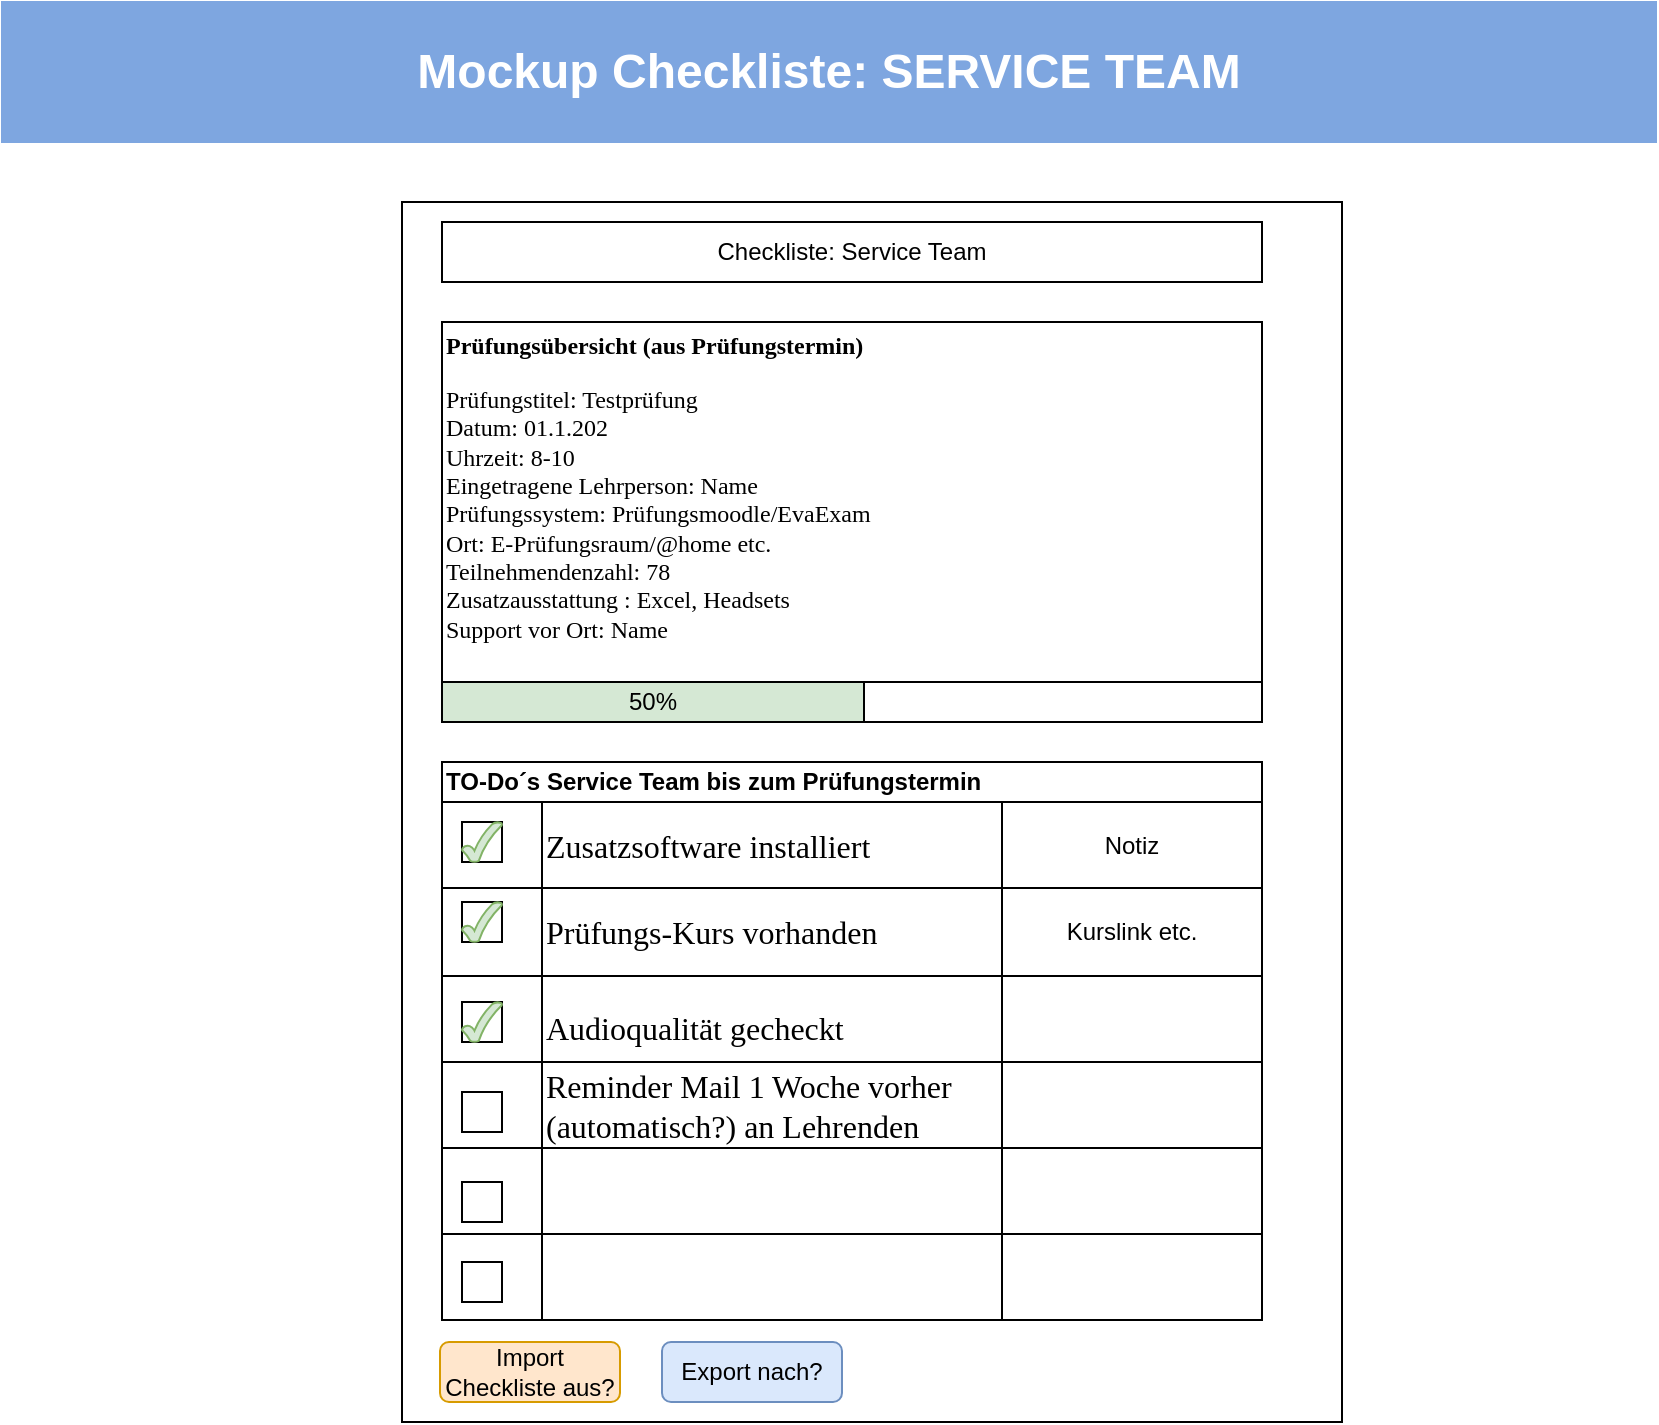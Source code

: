 <mxfile version="24.7.4">
  <diagram name="Seite-1" id="QePmAiiE0mgy76Y-YjiM">
    <mxGraphModel dx="1434" dy="772" grid="1" gridSize="10" guides="1" tooltips="1" connect="1" arrows="1" fold="1" page="1" pageScale="1" pageWidth="827" pageHeight="1169" math="0" shadow="0">
      <root>
        <mxCell id="0" />
        <mxCell id="1" parent="0" />
        <mxCell id="oy0ywMP4_1u3T_L_3BSF-1" value="&lt;font style=&quot;font-size: 24px;&quot; color=&quot;#ffffff&quot;&gt;&lt;b&gt;Mockup Checkliste: SERVICE TEAM&lt;/b&gt;&lt;/font&gt;" style="rounded=0;whiteSpace=wrap;html=1;fillColor=#7EA6E0;strokeColor=#7EA6E0;" parent="1" vertex="1">
          <mxGeometry y="20" width="827" height="70" as="geometry" />
        </mxCell>
        <mxCell id="zUiShujMp0SEYhunsbVT-1" value="" style="rounded=0;whiteSpace=wrap;html=1;" vertex="1" parent="1">
          <mxGeometry x="200" y="120" width="470" height="610" as="geometry" />
        </mxCell>
        <mxCell id="zUiShujMp0SEYhunsbVT-2" value="Checkliste: Service Team" style="rounded=0;whiteSpace=wrap;html=1;" vertex="1" parent="1">
          <mxGeometry x="220" y="130" width="410" height="30" as="geometry" />
        </mxCell>
        <mxCell id="zUiShujMp0SEYhunsbVT-3" value="&lt;p class=&quot;MsoNormal&quot;&gt;&lt;b style=&quot;mso-bidi-font-weight:normal&quot;&gt;&lt;font face=&quot;omEwTt3iOOV243laJ29D&quot;&gt;Prüfungsübersicht (aus Prüfungstermin)&lt;/font&gt;&lt;/b&gt;&lt;/p&gt;&lt;p class=&quot;MsoNormal&quot;&gt;&lt;font face=&quot;omEwTt3iOOV243laJ29D&quot;&gt;Prüfungstitel: Testprüfung&lt;br&gt;&lt;/font&gt;&lt;span style=&quot;font-family: omEwTt3iOOV243laJ29D; background-color: initial;&quot;&gt;Datum: 01.1.202&lt;br&gt;&lt;/span&gt;&lt;span style=&quot;font-family: omEwTt3iOOV243laJ29D; background-color: initial;&quot;&gt;Uhrzeit: 8-10&lt;br&gt;&lt;/span&gt;&lt;span style=&quot;font-family: omEwTt3iOOV243laJ29D; background-color: initial;&quot;&gt;Eingetragene Lehrperson: Name&lt;br&gt;&lt;/span&gt;&lt;span style=&quot;font-family: omEwTt3iOOV243laJ29D; background-color: initial;&quot;&gt;Prüfungssystem: Prüfungsmoodle/EvaExam&lt;br&gt;&lt;/span&gt;&lt;span style=&quot;font-family: omEwTt3iOOV243laJ29D; background-color: initial;&quot;&gt;Ort: E-Prüfungsraum/@home etc.&lt;br&gt;&lt;/span&gt;&lt;span style=&quot;background-color: initial; font-family: omEwTt3iOOV243laJ29D;&quot;&gt;Teilnehmendenzahl: 78&lt;br&gt;&lt;/span&gt;&lt;span style=&quot;background-color: initial; font-family: omEwTt3iOOV243laJ29D;&quot;&gt;Zusatzausstattung : Excel, Headsets&lt;br&gt;&lt;/span&gt;&lt;span style=&quot;background-color: initial; font-family: omEwTt3iOOV243laJ29D;&quot;&gt;Support vor Ort: Name&lt;/span&gt;&lt;/p&gt;&lt;div&gt;&lt;br&gt;&lt;/div&gt;" style="rounded=0;whiteSpace=wrap;html=1;align=left;" vertex="1" parent="1">
          <mxGeometry x="220" y="180" width="410" height="180" as="geometry" />
        </mxCell>
        <mxCell id="zUiShujMp0SEYhunsbVT-30" value="" style="shape=table;startSize=0;container=1;collapsible=0;childLayout=tableLayout;align=left;" vertex="1" parent="1">
          <mxGeometry x="220" y="420" width="410" height="259" as="geometry" />
        </mxCell>
        <mxCell id="zUiShujMp0SEYhunsbVT-31" value="" style="shape=tableRow;horizontal=0;startSize=0;swimlaneHead=0;swimlaneBody=0;strokeColor=inherit;top=0;left=0;bottom=0;right=0;collapsible=0;dropTarget=0;fillColor=none;points=[[0,0.5],[1,0.5]];portConstraint=eastwest;align=left;" vertex="1" parent="zUiShujMp0SEYhunsbVT-30">
          <mxGeometry width="410" height="43" as="geometry" />
        </mxCell>
        <mxCell id="zUiShujMp0SEYhunsbVT-32" value="" style="shape=partialRectangle;html=1;whiteSpace=wrap;connectable=0;strokeColor=inherit;overflow=hidden;fillColor=none;top=0;left=0;bottom=0;right=0;pointerEvents=1;" vertex="1" parent="zUiShujMp0SEYhunsbVT-31">
          <mxGeometry width="50" height="43" as="geometry">
            <mxRectangle width="50" height="43" as="alternateBounds" />
          </mxGeometry>
        </mxCell>
        <mxCell id="zUiShujMp0SEYhunsbVT-33" value="&lt;span style=&quot;font-size:12.0pt;font-family:Akkurat-Light;&lt;br/&gt;mso-fareast-font-family:&amp;quot;Times New Roman&amp;quot;;mso-fareast-theme-font:minor-fareast;&lt;br/&gt;mso-bidi-font-family:&amp;quot;Times New Roman&amp;quot;;mso-ansi-language:DE;mso-fareast-language:&lt;br/&gt;DE;mso-bidi-language:AR-SA&quot;&gt;Zusatzsoftware installiert&lt;/span&gt;" style="shape=partialRectangle;html=1;whiteSpace=wrap;connectable=0;strokeColor=inherit;overflow=hidden;fillColor=none;top=0;left=0;bottom=0;right=0;pointerEvents=1;align=left;" vertex="1" parent="zUiShujMp0SEYhunsbVT-31">
          <mxGeometry x="50" width="230" height="43" as="geometry">
            <mxRectangle width="230" height="43" as="alternateBounds" />
          </mxGeometry>
        </mxCell>
        <mxCell id="zUiShujMp0SEYhunsbVT-64" value="Notiz" style="shape=partialRectangle;html=1;whiteSpace=wrap;connectable=0;strokeColor=inherit;overflow=hidden;fillColor=none;top=0;left=0;bottom=0;right=0;pointerEvents=1;" vertex="1" parent="zUiShujMp0SEYhunsbVT-31">
          <mxGeometry x="280" width="130" height="43" as="geometry">
            <mxRectangle width="130" height="43" as="alternateBounds" />
          </mxGeometry>
        </mxCell>
        <mxCell id="zUiShujMp0SEYhunsbVT-34" value="" style="shape=tableRow;horizontal=0;startSize=0;swimlaneHead=0;swimlaneBody=0;strokeColor=inherit;top=0;left=0;bottom=0;right=0;collapsible=0;dropTarget=0;fillColor=none;points=[[0,0.5],[1,0.5]];portConstraint=eastwest;" vertex="1" parent="zUiShujMp0SEYhunsbVT-30">
          <mxGeometry y="43" width="410" height="44" as="geometry" />
        </mxCell>
        <mxCell id="zUiShujMp0SEYhunsbVT-35" value="" style="shape=partialRectangle;html=1;whiteSpace=wrap;connectable=0;strokeColor=inherit;overflow=hidden;fillColor=none;top=0;left=0;bottom=0;right=0;pointerEvents=1;" vertex="1" parent="zUiShujMp0SEYhunsbVT-34">
          <mxGeometry width="50" height="44" as="geometry">
            <mxRectangle width="50" height="44" as="alternateBounds" />
          </mxGeometry>
        </mxCell>
        <mxCell id="zUiShujMp0SEYhunsbVT-36" value="&lt;span style=&quot;font-size:12.0pt;font-family:Akkurat-Light;&lt;br/&gt;mso-fareast-font-family:&amp;quot;Times New Roman&amp;quot;;mso-fareast-theme-font:minor-fareast;&lt;br/&gt;mso-bidi-font-family:&amp;quot;Times New Roman&amp;quot;;mso-ansi-language:DE;mso-fareast-language:&lt;br/&gt;DE;mso-bidi-language:AR-SA&quot;&gt;Prüfungs-Kurs vorhanden&lt;/span&gt;" style="shape=partialRectangle;html=1;whiteSpace=wrap;connectable=0;strokeColor=inherit;overflow=hidden;fillColor=none;top=0;left=0;bottom=0;right=0;pointerEvents=1;align=left;" vertex="1" parent="zUiShujMp0SEYhunsbVT-34">
          <mxGeometry x="50" width="230" height="44" as="geometry">
            <mxRectangle width="230" height="44" as="alternateBounds" />
          </mxGeometry>
        </mxCell>
        <mxCell id="zUiShujMp0SEYhunsbVT-65" value="Kurslink etc." style="shape=partialRectangle;html=1;whiteSpace=wrap;connectable=0;strokeColor=inherit;overflow=hidden;fillColor=none;top=0;left=0;bottom=0;right=0;pointerEvents=1;" vertex="1" parent="zUiShujMp0SEYhunsbVT-34">
          <mxGeometry x="280" width="130" height="44" as="geometry">
            <mxRectangle width="130" height="44" as="alternateBounds" />
          </mxGeometry>
        </mxCell>
        <mxCell id="zUiShujMp0SEYhunsbVT-37" value="" style="shape=tableRow;horizontal=0;startSize=0;swimlaneHead=0;swimlaneBody=0;strokeColor=inherit;top=0;left=0;bottom=0;right=0;collapsible=0;dropTarget=0;fillColor=none;points=[[0,0.5],[1,0.5]];portConstraint=eastwest;" vertex="1" parent="zUiShujMp0SEYhunsbVT-30">
          <mxGeometry y="87" width="410" height="43" as="geometry" />
        </mxCell>
        <mxCell id="zUiShujMp0SEYhunsbVT-38" value="" style="shape=partialRectangle;html=1;whiteSpace=wrap;connectable=0;strokeColor=inherit;overflow=hidden;fillColor=none;top=0;left=0;bottom=0;right=0;pointerEvents=1;" vertex="1" parent="zUiShujMp0SEYhunsbVT-37">
          <mxGeometry width="50" height="43" as="geometry">
            <mxRectangle width="50" height="43" as="alternateBounds" />
          </mxGeometry>
        </mxCell>
        <mxCell id="zUiShujMp0SEYhunsbVT-39" value="&#xa;&lt;span style=&quot;font-size:12.0pt;font-family:Akkurat-Light;&#xa;mso-fareast-font-family:&amp;quot;Times New Roman&amp;quot;;mso-fareast-theme-font:minor-fareast;&#xa;mso-bidi-font-family:&amp;quot;Times New Roman&amp;quot;;mso-ansi-language:DE;mso-fareast-language:&#xa;DE;mso-bidi-language:AR-SA&quot;&gt;Audioqualität gecheckt &lt;/span&gt;&#xa;&#xa;&#xa;&#xa;" style="shape=partialRectangle;html=1;whiteSpace=wrap;connectable=0;strokeColor=inherit;overflow=hidden;fillColor=none;top=0;left=0;bottom=0;right=0;pointerEvents=1;align=left;" vertex="1" parent="zUiShujMp0SEYhunsbVT-37">
          <mxGeometry x="50" width="230" height="43" as="geometry">
            <mxRectangle width="230" height="43" as="alternateBounds" />
          </mxGeometry>
        </mxCell>
        <mxCell id="zUiShujMp0SEYhunsbVT-66" style="shape=partialRectangle;html=1;whiteSpace=wrap;connectable=0;strokeColor=inherit;overflow=hidden;fillColor=none;top=0;left=0;bottom=0;right=0;pointerEvents=1;" vertex="1" parent="zUiShujMp0SEYhunsbVT-37">
          <mxGeometry x="280" width="130" height="43" as="geometry">
            <mxRectangle width="130" height="43" as="alternateBounds" />
          </mxGeometry>
        </mxCell>
        <mxCell id="zUiShujMp0SEYhunsbVT-52" style="shape=tableRow;horizontal=0;startSize=0;swimlaneHead=0;swimlaneBody=0;strokeColor=inherit;top=0;left=0;bottom=0;right=0;collapsible=0;dropTarget=0;fillColor=none;points=[[0,0.5],[1,0.5]];portConstraint=eastwest;" vertex="1" parent="zUiShujMp0SEYhunsbVT-30">
          <mxGeometry y="130" width="410" height="43" as="geometry" />
        </mxCell>
        <mxCell id="zUiShujMp0SEYhunsbVT-53" style="shape=partialRectangle;html=1;whiteSpace=wrap;connectable=0;strokeColor=inherit;overflow=hidden;fillColor=none;top=0;left=0;bottom=0;right=0;pointerEvents=1;" vertex="1" parent="zUiShujMp0SEYhunsbVT-52">
          <mxGeometry width="50" height="43" as="geometry">
            <mxRectangle width="50" height="43" as="alternateBounds" />
          </mxGeometry>
        </mxCell>
        <mxCell id="zUiShujMp0SEYhunsbVT-54" value="&lt;span style=&quot;font-size:12.0pt;font-family:Akkurat-Light;&lt;br/&gt;mso-fareast-font-family:&amp;quot;Times New Roman&amp;quot;;mso-fareast-theme-font:minor-fareast;&lt;br/&gt;mso-bidi-font-family:&amp;quot;Times New Roman&amp;quot;;mso-ansi-language:DE;mso-fareast-language:&lt;br/&gt;DE;mso-bidi-language:AR-SA&quot;&gt;Reminder Mail 1 Woche vorher (automatisch?) an Lehrenden&lt;/span&gt;" style="shape=partialRectangle;html=1;whiteSpace=wrap;connectable=0;strokeColor=inherit;overflow=hidden;fillColor=none;top=0;left=0;bottom=0;right=0;pointerEvents=1;align=left;" vertex="1" parent="zUiShujMp0SEYhunsbVT-52">
          <mxGeometry x="50" width="230" height="43" as="geometry">
            <mxRectangle width="230" height="43" as="alternateBounds" />
          </mxGeometry>
        </mxCell>
        <mxCell id="zUiShujMp0SEYhunsbVT-67" style="shape=partialRectangle;html=1;whiteSpace=wrap;connectable=0;strokeColor=inherit;overflow=hidden;fillColor=none;top=0;left=0;bottom=0;right=0;pointerEvents=1;" vertex="1" parent="zUiShujMp0SEYhunsbVT-52">
          <mxGeometry x="280" width="130" height="43" as="geometry">
            <mxRectangle width="130" height="43" as="alternateBounds" />
          </mxGeometry>
        </mxCell>
        <mxCell id="zUiShujMp0SEYhunsbVT-49" style="shape=tableRow;horizontal=0;startSize=0;swimlaneHead=0;swimlaneBody=0;strokeColor=inherit;top=0;left=0;bottom=0;right=0;collapsible=0;dropTarget=0;fillColor=none;points=[[0,0.5],[1,0.5]];portConstraint=eastwest;" vertex="1" parent="zUiShujMp0SEYhunsbVT-30">
          <mxGeometry y="173" width="410" height="43" as="geometry" />
        </mxCell>
        <mxCell id="zUiShujMp0SEYhunsbVT-50" style="shape=partialRectangle;html=1;whiteSpace=wrap;connectable=0;strokeColor=inherit;overflow=hidden;fillColor=none;top=0;left=0;bottom=0;right=0;pointerEvents=1;" vertex="1" parent="zUiShujMp0SEYhunsbVT-49">
          <mxGeometry width="50" height="43" as="geometry">
            <mxRectangle width="50" height="43" as="alternateBounds" />
          </mxGeometry>
        </mxCell>
        <mxCell id="zUiShujMp0SEYhunsbVT-51" value="" style="shape=partialRectangle;html=1;whiteSpace=wrap;connectable=0;strokeColor=inherit;overflow=hidden;fillColor=none;top=0;left=0;bottom=0;right=0;pointerEvents=1;align=left;horizontal=1;" vertex="1" parent="zUiShujMp0SEYhunsbVT-49">
          <mxGeometry x="50" width="230" height="43" as="geometry">
            <mxRectangle width="230" height="43" as="alternateBounds" />
          </mxGeometry>
        </mxCell>
        <mxCell id="zUiShujMp0SEYhunsbVT-68" value="" style="shape=partialRectangle;html=1;whiteSpace=wrap;connectable=0;strokeColor=inherit;overflow=hidden;fillColor=none;top=0;left=0;bottom=0;right=0;pointerEvents=1;" vertex="1" parent="zUiShujMp0SEYhunsbVT-49">
          <mxGeometry x="280" width="130" height="43" as="geometry">
            <mxRectangle width="130" height="43" as="alternateBounds" />
          </mxGeometry>
        </mxCell>
        <mxCell id="zUiShujMp0SEYhunsbVT-46" style="shape=tableRow;horizontal=0;startSize=0;swimlaneHead=0;swimlaneBody=0;strokeColor=inherit;top=0;left=0;bottom=0;right=0;collapsible=0;dropTarget=0;fillColor=none;points=[[0,0.5],[1,0.5]];portConstraint=eastwest;" vertex="1" parent="zUiShujMp0SEYhunsbVT-30">
          <mxGeometry y="216" width="410" height="43" as="geometry" />
        </mxCell>
        <mxCell id="zUiShujMp0SEYhunsbVT-47" style="shape=partialRectangle;html=1;whiteSpace=wrap;connectable=0;strokeColor=inherit;overflow=hidden;fillColor=none;top=0;left=0;bottom=0;right=0;pointerEvents=1;" vertex="1" parent="zUiShujMp0SEYhunsbVT-46">
          <mxGeometry width="50" height="43" as="geometry">
            <mxRectangle width="50" height="43" as="alternateBounds" />
          </mxGeometry>
        </mxCell>
        <mxCell id="zUiShujMp0SEYhunsbVT-48" value="" style="shape=partialRectangle;html=1;whiteSpace=wrap;connectable=0;strokeColor=inherit;overflow=hidden;fillColor=none;top=0;left=0;bottom=0;right=0;pointerEvents=1;" vertex="1" parent="zUiShujMp0SEYhunsbVT-46">
          <mxGeometry x="50" width="230" height="43" as="geometry">
            <mxRectangle width="230" height="43" as="alternateBounds" />
          </mxGeometry>
        </mxCell>
        <mxCell id="zUiShujMp0SEYhunsbVT-69" style="shape=partialRectangle;html=1;whiteSpace=wrap;connectable=0;strokeColor=inherit;overflow=hidden;fillColor=none;top=0;left=0;bottom=0;right=0;pointerEvents=1;" vertex="1" parent="zUiShujMp0SEYhunsbVT-46">
          <mxGeometry x="280" width="130" height="43" as="geometry">
            <mxRectangle width="130" height="43" as="alternateBounds" />
          </mxGeometry>
        </mxCell>
        <mxCell id="zUiShujMp0SEYhunsbVT-40" value="" style="rounded=0;whiteSpace=wrap;html=1;" vertex="1" parent="1">
          <mxGeometry x="220" y="360" width="410" height="20" as="geometry" />
        </mxCell>
        <mxCell id="zUiShujMp0SEYhunsbVT-41" value="50%" style="rounded=0;whiteSpace=wrap;html=1;strokeColor=default;fillColor=#D5E8D4;" vertex="1" parent="1">
          <mxGeometry x="220" y="360" width="211" height="20" as="geometry" />
        </mxCell>
        <mxCell id="zUiShujMp0SEYhunsbVT-42" value="" style="rounded=0;whiteSpace=wrap;html=1;" vertex="1" parent="1">
          <mxGeometry x="230" y="430" width="20" height="20" as="geometry" />
        </mxCell>
        <mxCell id="zUiShujMp0SEYhunsbVT-55" value="" style="verticalLabelPosition=bottom;verticalAlign=top;html=1;shape=mxgraph.basic.tick;fillColor=#d5e8d4;strokeColor=#82b366;" vertex="1" parent="1">
          <mxGeometry x="230" y="430" width="20" height="20" as="geometry" />
        </mxCell>
        <mxCell id="zUiShujMp0SEYhunsbVT-56" value="" style="rounded=0;whiteSpace=wrap;html=1;" vertex="1" parent="1">
          <mxGeometry x="230" y="470" width="20" height="20" as="geometry" />
        </mxCell>
        <mxCell id="zUiShujMp0SEYhunsbVT-59" value="" style="rounded=0;whiteSpace=wrap;html=1;" vertex="1" parent="1">
          <mxGeometry x="230" y="520" width="20" height="20" as="geometry" />
        </mxCell>
        <mxCell id="zUiShujMp0SEYhunsbVT-61" value="" style="rounded=0;whiteSpace=wrap;html=1;" vertex="1" parent="1">
          <mxGeometry x="230" y="565" width="20" height="20" as="geometry" />
        </mxCell>
        <mxCell id="zUiShujMp0SEYhunsbVT-62" value="" style="rounded=0;whiteSpace=wrap;html=1;" vertex="1" parent="1">
          <mxGeometry x="230" y="610" width="20" height="20" as="geometry" />
        </mxCell>
        <mxCell id="zUiShujMp0SEYhunsbVT-63" value="" style="rounded=0;whiteSpace=wrap;html=1;" vertex="1" parent="1">
          <mxGeometry x="230" y="650" width="20" height="20" as="geometry" />
        </mxCell>
        <mxCell id="zUiShujMp0SEYhunsbVT-70" value="" style="verticalLabelPosition=bottom;verticalAlign=top;html=1;shape=mxgraph.basic.tick;fillColor=#d5e8d4;strokeColor=#82b366;" vertex="1" parent="1">
          <mxGeometry x="230" y="470" width="20" height="20" as="geometry" />
        </mxCell>
        <mxCell id="zUiShujMp0SEYhunsbVT-71" value="" style="verticalLabelPosition=bottom;verticalAlign=top;html=1;shape=mxgraph.basic.tick;fillColor=#d5e8d4;strokeColor=#82b366;" vertex="1" parent="1">
          <mxGeometry x="230" y="520" width="20" height="20" as="geometry" />
        </mxCell>
        <mxCell id="zUiShujMp0SEYhunsbVT-73" value="Export nach?" style="rounded=1;whiteSpace=wrap;html=1;fillColor=#dae8fc;strokeColor=#6c8ebf;" vertex="1" parent="1">
          <mxGeometry x="330" y="690" width="90" height="30" as="geometry" />
        </mxCell>
        <mxCell id="zUiShujMp0SEYhunsbVT-74" value="Import Checkliste aus?" style="rounded=1;whiteSpace=wrap;html=1;fillColor=#ffe6cc;strokeColor=#d79b00;" vertex="1" parent="1">
          <mxGeometry x="219" y="690" width="90" height="30" as="geometry" />
        </mxCell>
        <mxCell id="zUiShujMp0SEYhunsbVT-75" value="&lt;b&gt;TO-Do´s Service Team bis zum Prüfungstermin&lt;/b&gt;" style="rounded=0;whiteSpace=wrap;html=1;align=left;" vertex="1" parent="1">
          <mxGeometry x="220" y="400" width="410" height="20" as="geometry" />
        </mxCell>
      </root>
    </mxGraphModel>
  </diagram>
</mxfile>
